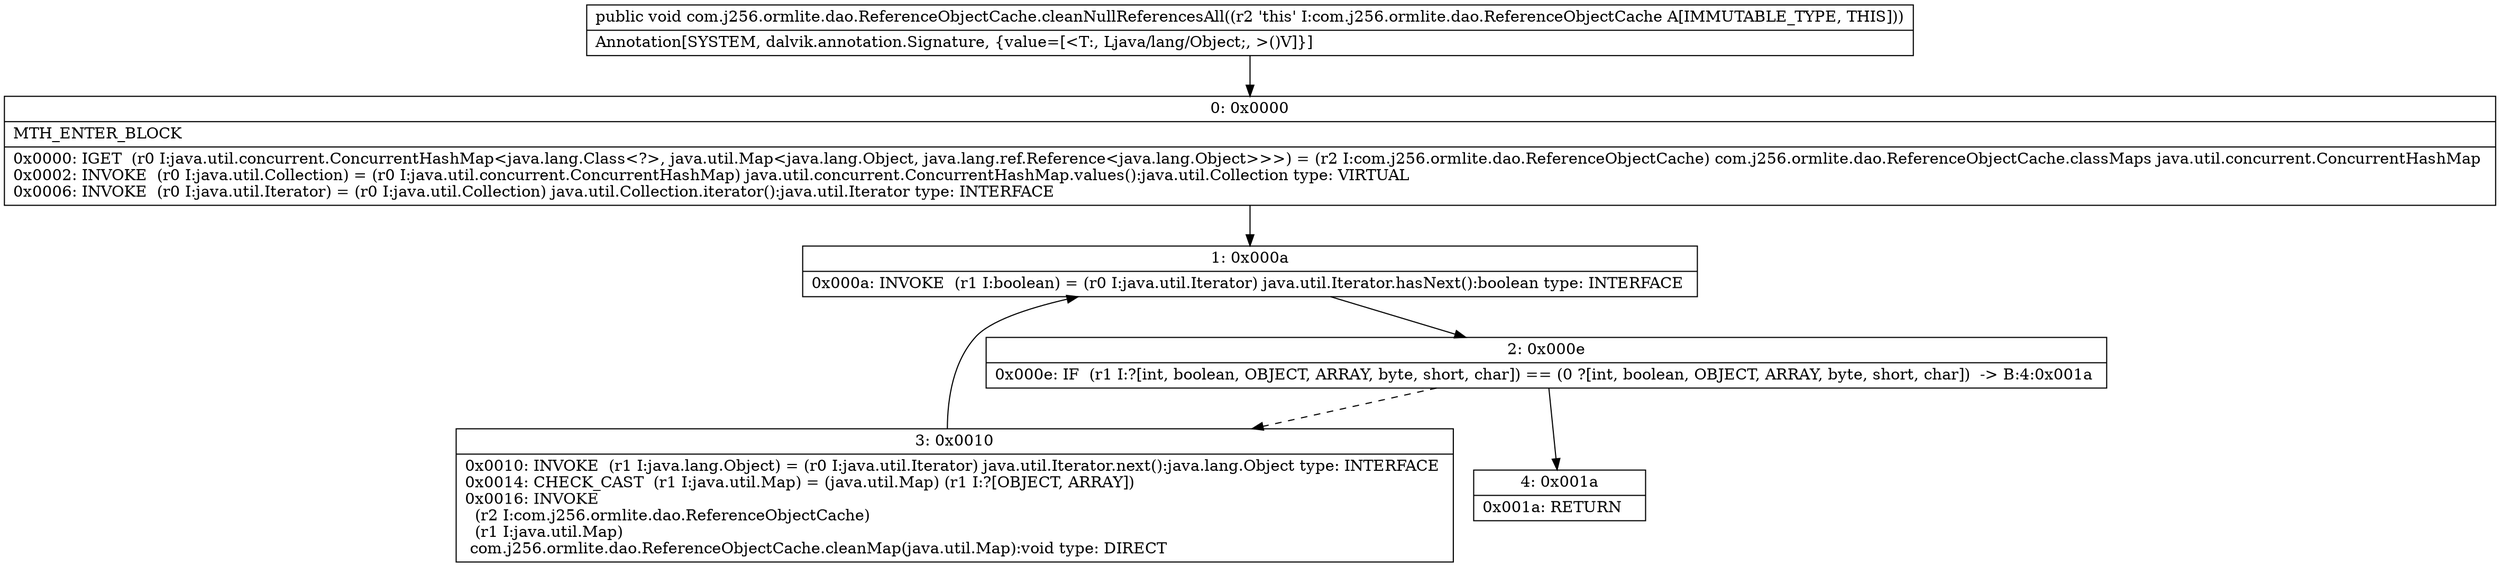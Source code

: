 digraph "CFG forcom.j256.ormlite.dao.ReferenceObjectCache.cleanNullReferencesAll()V" {
Node_0 [shape=record,label="{0\:\ 0x0000|MTH_ENTER_BLOCK\l|0x0000: IGET  (r0 I:java.util.concurrent.ConcurrentHashMap\<java.lang.Class\<?\>, java.util.Map\<java.lang.Object, java.lang.ref.Reference\<java.lang.Object\>\>\>) = (r2 I:com.j256.ormlite.dao.ReferenceObjectCache) com.j256.ormlite.dao.ReferenceObjectCache.classMaps java.util.concurrent.ConcurrentHashMap \l0x0002: INVOKE  (r0 I:java.util.Collection) = (r0 I:java.util.concurrent.ConcurrentHashMap) java.util.concurrent.ConcurrentHashMap.values():java.util.Collection type: VIRTUAL \l0x0006: INVOKE  (r0 I:java.util.Iterator) = (r0 I:java.util.Collection) java.util.Collection.iterator():java.util.Iterator type: INTERFACE \l}"];
Node_1 [shape=record,label="{1\:\ 0x000a|0x000a: INVOKE  (r1 I:boolean) = (r0 I:java.util.Iterator) java.util.Iterator.hasNext():boolean type: INTERFACE \l}"];
Node_2 [shape=record,label="{2\:\ 0x000e|0x000e: IF  (r1 I:?[int, boolean, OBJECT, ARRAY, byte, short, char]) == (0 ?[int, boolean, OBJECT, ARRAY, byte, short, char])  \-\> B:4:0x001a \l}"];
Node_3 [shape=record,label="{3\:\ 0x0010|0x0010: INVOKE  (r1 I:java.lang.Object) = (r0 I:java.util.Iterator) java.util.Iterator.next():java.lang.Object type: INTERFACE \l0x0014: CHECK_CAST  (r1 I:java.util.Map) = (java.util.Map) (r1 I:?[OBJECT, ARRAY]) \l0x0016: INVOKE  \l  (r2 I:com.j256.ormlite.dao.ReferenceObjectCache)\l  (r1 I:java.util.Map)\l com.j256.ormlite.dao.ReferenceObjectCache.cleanMap(java.util.Map):void type: DIRECT \l}"];
Node_4 [shape=record,label="{4\:\ 0x001a|0x001a: RETURN   \l}"];
MethodNode[shape=record,label="{public void com.j256.ormlite.dao.ReferenceObjectCache.cleanNullReferencesAll((r2 'this' I:com.j256.ormlite.dao.ReferenceObjectCache A[IMMUTABLE_TYPE, THIS]))  | Annotation[SYSTEM, dalvik.annotation.Signature, \{value=[\<T:, Ljava\/lang\/Object;, \>()V]\}]\l}"];
MethodNode -> Node_0;
Node_0 -> Node_1;
Node_1 -> Node_2;
Node_2 -> Node_3[style=dashed];
Node_2 -> Node_4;
Node_3 -> Node_1;
}

